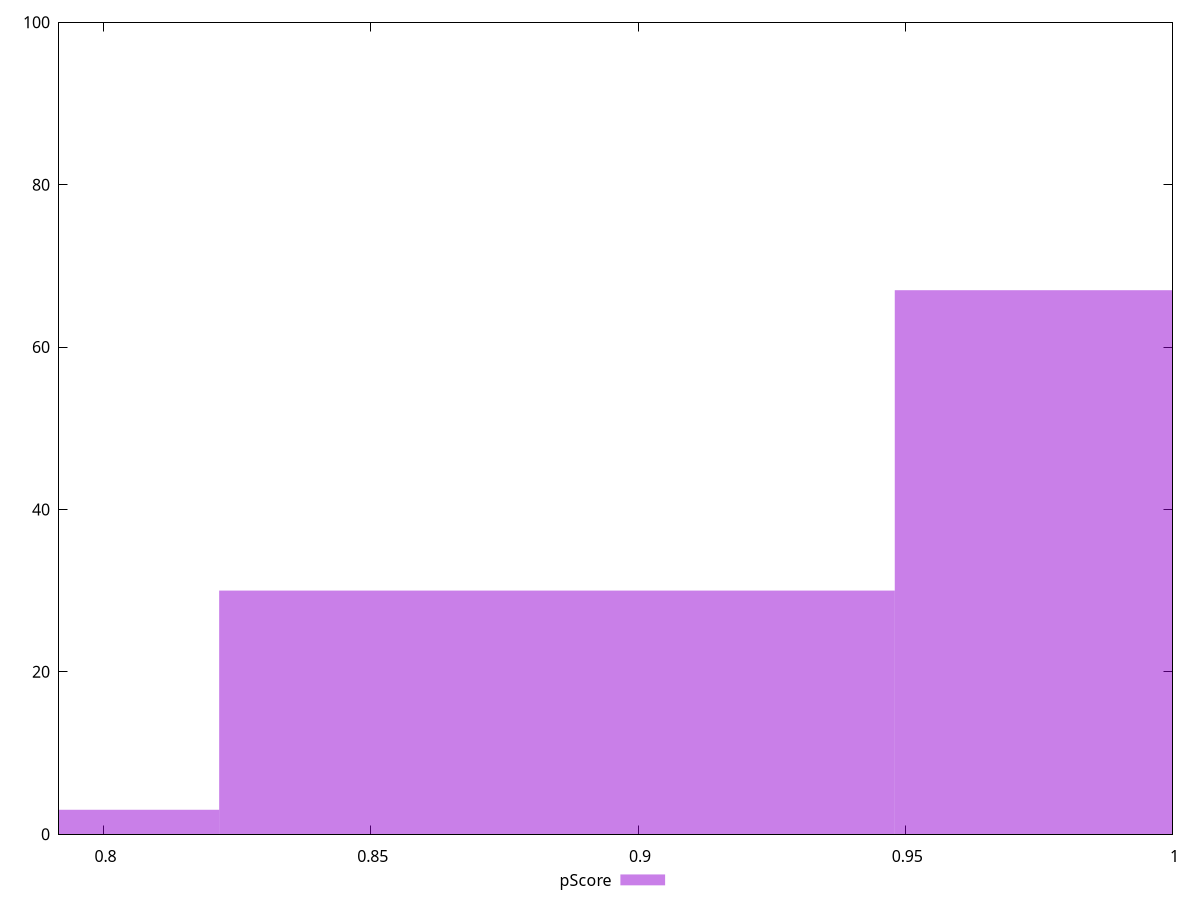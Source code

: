 reset

$pScore <<EOF
0.8848346639084838 30
1.01123961589541 67
0.7584297119215575 3
EOF

set key outside below
set boxwidth 0.12640495198692625
set xrange [0.7916666666666666:1]
set yrange [0:100]
set trange [0:100]
set style fill transparent solid 0.5 noborder
set terminal svg size 640, 490 enhanced background rgb 'white'
set output "reprap/unminified-css/samples/pages+cached+noexternal+nomedia+nocss/pScore/histogram.svg"

plot $pScore title "pScore" with boxes

reset
